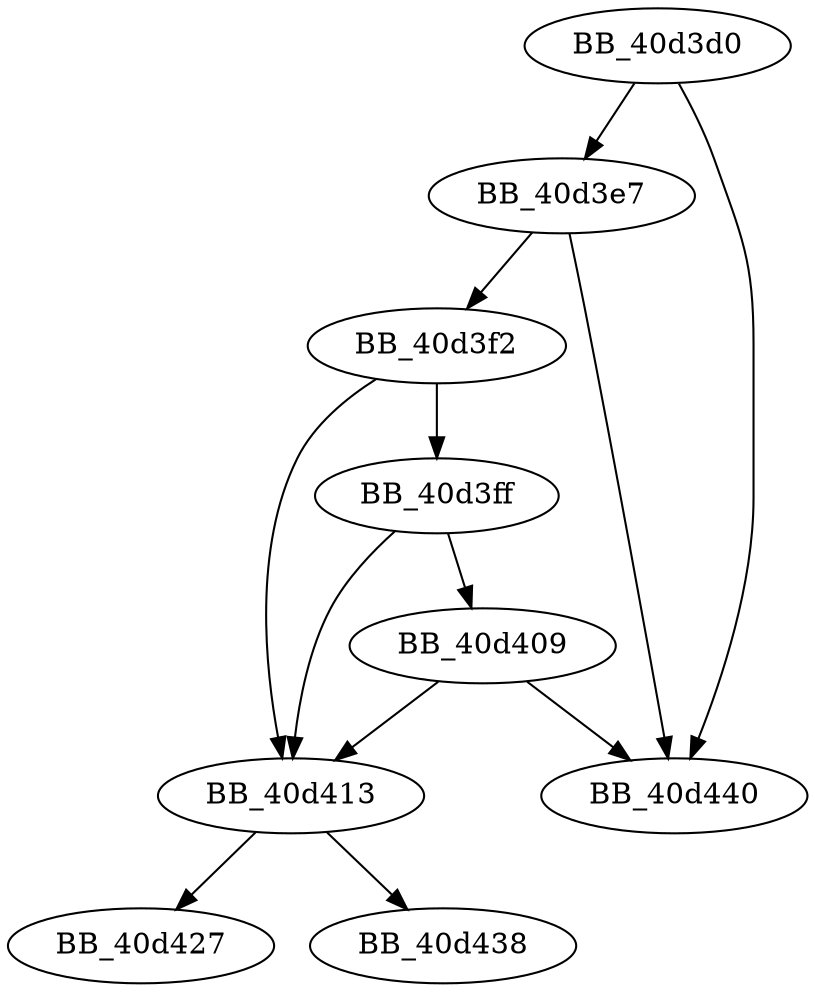 DiGraph sub_40D3D0{
BB_40d3d0->BB_40d3e7
BB_40d3d0->BB_40d440
BB_40d3e7->BB_40d3f2
BB_40d3e7->BB_40d440
BB_40d3f2->BB_40d3ff
BB_40d3f2->BB_40d413
BB_40d3ff->BB_40d409
BB_40d3ff->BB_40d413
BB_40d409->BB_40d413
BB_40d409->BB_40d440
BB_40d413->BB_40d427
BB_40d413->BB_40d438
}
